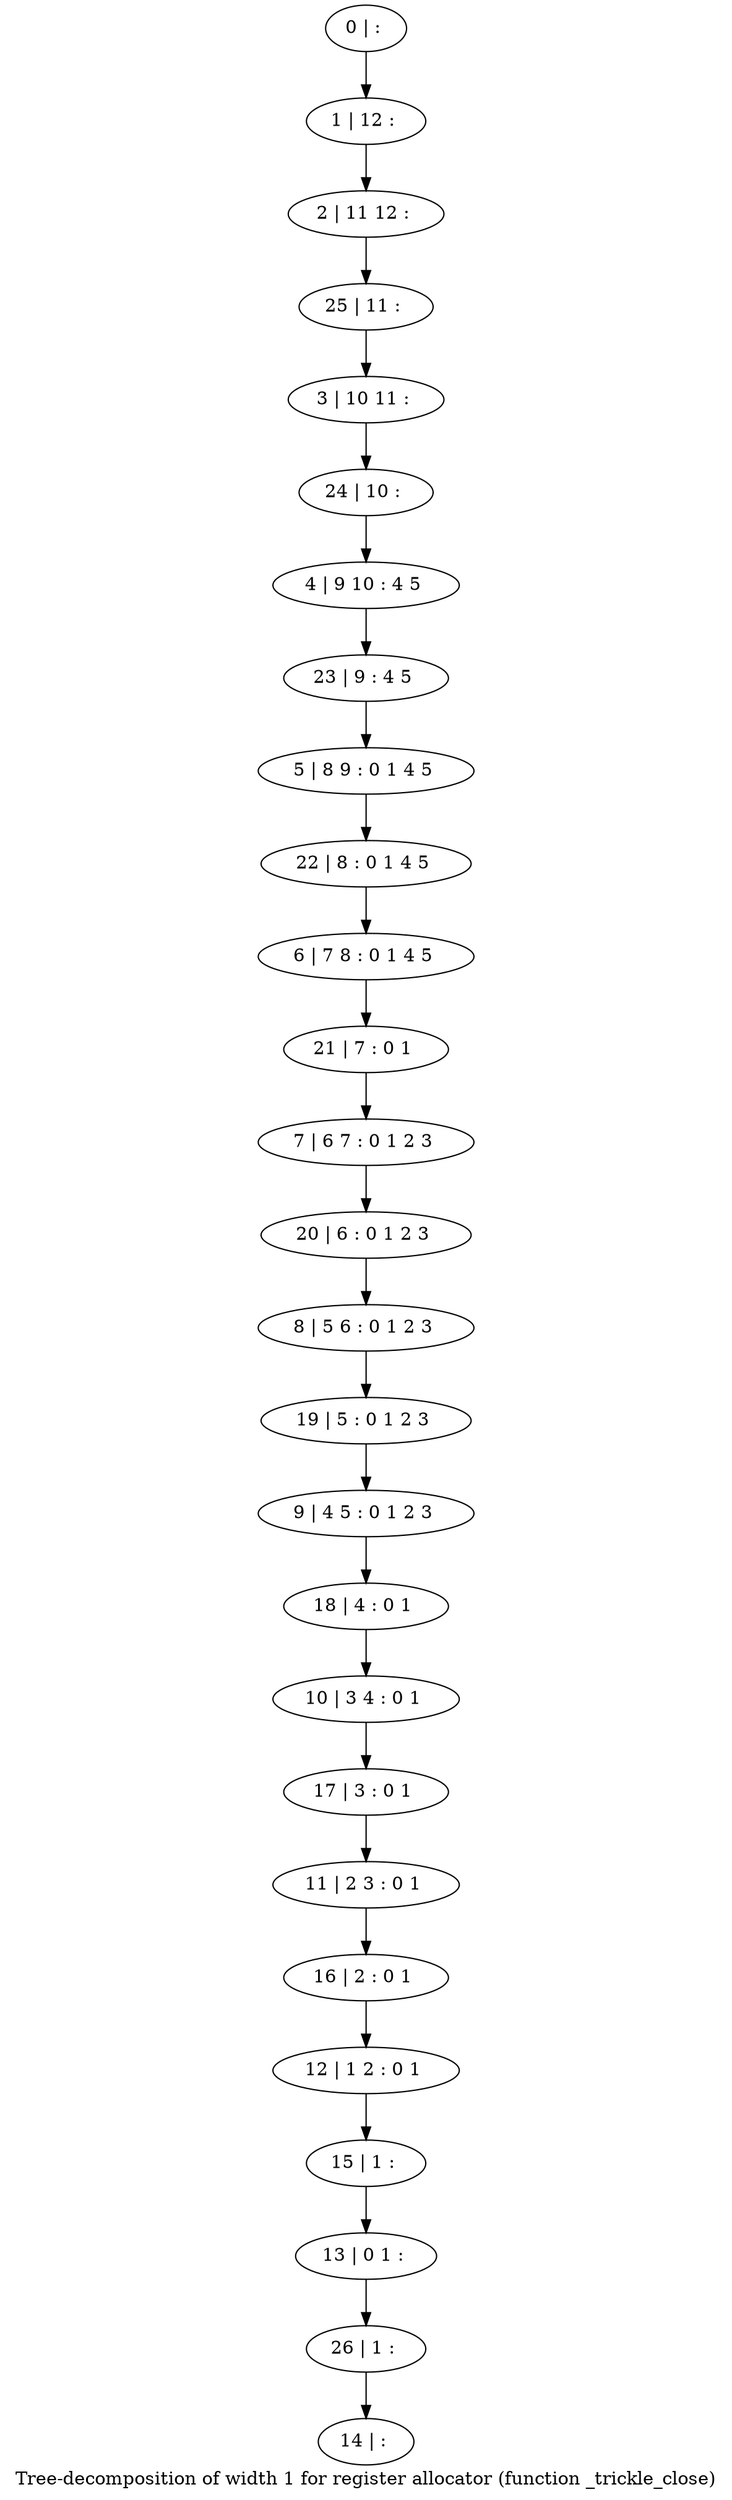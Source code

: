 digraph G {
graph [label="Tree-decomposition of width 1 for register allocator (function _trickle_close)"]
0[label="0 | : "];
1[label="1 | 12 : "];
2[label="2 | 11 12 : "];
3[label="3 | 10 11 : "];
4[label="4 | 9 10 : 4 5 "];
5[label="5 | 8 9 : 0 1 4 5 "];
6[label="6 | 7 8 : 0 1 4 5 "];
7[label="7 | 6 7 : 0 1 2 3 "];
8[label="8 | 5 6 : 0 1 2 3 "];
9[label="9 | 4 5 : 0 1 2 3 "];
10[label="10 | 3 4 : 0 1 "];
11[label="11 | 2 3 : 0 1 "];
12[label="12 | 1 2 : 0 1 "];
13[label="13 | 0 1 : "];
14[label="14 | : "];
15[label="15 | 1 : "];
16[label="16 | 2 : 0 1 "];
17[label="17 | 3 : 0 1 "];
18[label="18 | 4 : 0 1 "];
19[label="19 | 5 : 0 1 2 3 "];
20[label="20 | 6 : 0 1 2 3 "];
21[label="21 | 7 : 0 1 "];
22[label="22 | 8 : 0 1 4 5 "];
23[label="23 | 9 : 4 5 "];
24[label="24 | 10 : "];
25[label="25 | 11 : "];
26[label="26 | 1 : "];
0->1 ;
1->2 ;
15->13 ;
12->15 ;
16->12 ;
11->16 ;
17->11 ;
10->17 ;
18->10 ;
9->18 ;
19->9 ;
8->19 ;
20->8 ;
7->20 ;
21->7 ;
6->21 ;
22->6 ;
5->22 ;
23->5 ;
4->23 ;
24->4 ;
3->24 ;
25->3 ;
2->25 ;
26->14 ;
13->26 ;
}
